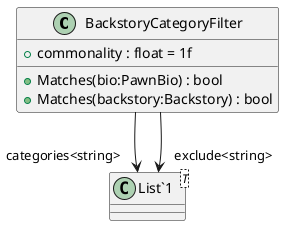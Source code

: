 @startuml
class BackstoryCategoryFilter {
    + commonality : float = 1f
    + Matches(bio:PawnBio) : bool
    + Matches(backstory:Backstory) : bool
}
class "List`1"<T> {
}
BackstoryCategoryFilter --> "categories<string>" "List`1"
BackstoryCategoryFilter --> "exclude<string>" "List`1"
@enduml
